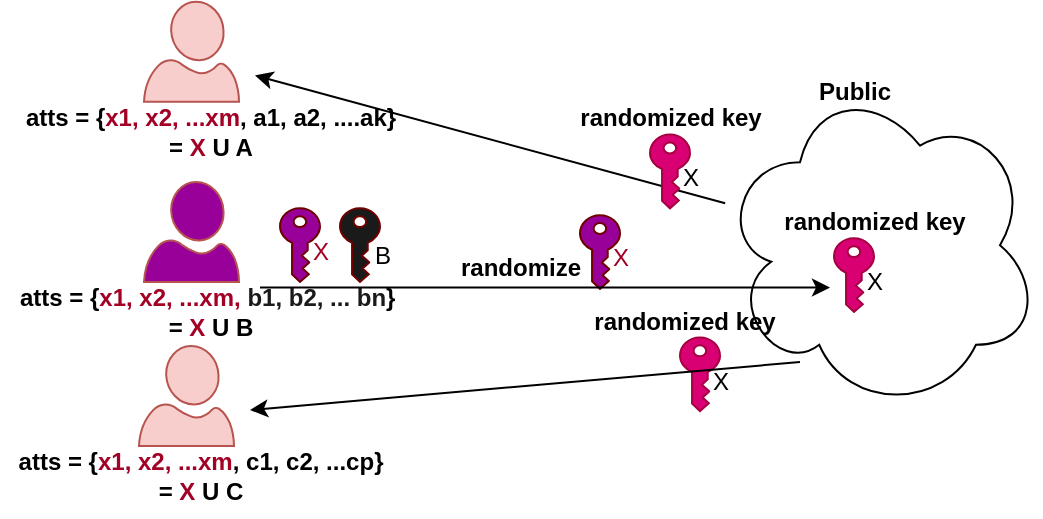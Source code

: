 <mxfile version="24.8.4">
  <diagram name="Page-1" id="0easuJHs2qrHBscQRiWS">
    <mxGraphModel dx="956" dy="551" grid="1" gridSize="10" guides="1" tooltips="1" connect="1" arrows="1" fold="1" page="1" pageScale="1" pageWidth="827" pageHeight="1169" math="0" shadow="0">
      <root>
        <mxCell id="0" />
        <mxCell id="1" parent="0" />
        <mxCell id="UF0n6Xu2Qbzrm_0WNL3c-2" value="" style="ellipse;shape=cloud;whiteSpace=wrap;html=1;" vertex="1" parent="1">
          <mxGeometry x="460" y="348.58" width="160" height="166" as="geometry" />
        </mxCell>
        <mxCell id="UF0n6Xu2Qbzrm_0WNL3c-3" value="" style="verticalLabelPosition=bottom;html=1;verticalAlign=top;align=center;strokeColor=#b85450;fillColor=#f8cecc;shape=mxgraph.azure.user;" vertex="1" parent="1">
          <mxGeometry x="172" y="309.86" width="47.5" height="50" as="geometry" />
        </mxCell>
        <mxCell id="UF0n6Xu2Qbzrm_0WNL3c-4" value="" style="verticalLabelPosition=bottom;html=1;verticalAlign=top;align=center;strokeColor=#b85450;fillColor=#990099;shape=mxgraph.azure.user;" vertex="1" parent="1">
          <mxGeometry x="172" y="400" width="47.5" height="50" as="geometry" />
        </mxCell>
        <mxCell id="UF0n6Xu2Qbzrm_0WNL3c-5" value="" style="verticalLabelPosition=bottom;html=1;verticalAlign=top;align=center;strokeColor=#b85450;fillColor=#f8cecc;shape=mxgraph.azure.user;" vertex="1" parent="1">
          <mxGeometry x="169.5" y="482" width="47.5" height="50" as="geometry" />
        </mxCell>
        <mxCell id="UF0n6Xu2Qbzrm_0WNL3c-9" value="atts = {&lt;span&gt;&lt;font color=&quot;#a20025&quot;&gt;x1, x2, ...xm, &lt;/font&gt;&lt;font color=&quot;#1a1a1a&quot;&gt;b1, b2, ... bn&lt;/font&gt;&lt;/span&gt;}&amp;nbsp;&lt;div&gt;= &lt;font color=&quot;#a20025&quot;&gt;X&lt;/font&gt; U B&lt;/div&gt;" style="text;html=1;align=center;verticalAlign=middle;resizable=0;points=[];autosize=1;strokeColor=none;fillColor=none;fontStyle=1" vertex="1" parent="1">
          <mxGeometry x="100" y="445" width="210" height="40" as="geometry" />
        </mxCell>
        <mxCell id="UF0n6Xu2Qbzrm_0WNL3c-12" value="" style="sketch=0;pointerEvents=1;shadow=0;dashed=0;html=1;strokeColor=#6F0000;labelPosition=center;verticalLabelPosition=bottom;verticalAlign=top;outlineConnect=0;align=center;shape=mxgraph.office.security.key_permissions;fillColor=#990099;rotation=0;fontColor=#ffffff;" vertex="1" parent="1">
          <mxGeometry x="240" y="413.15" width="20" height="36.85" as="geometry" />
        </mxCell>
        <mxCell id="UF0n6Xu2Qbzrm_0WNL3c-28" value="atts = {&lt;font color=&quot;#a20025&quot;&gt;&lt;span&gt;x1, x2, ...xm&lt;/span&gt;&lt;/font&gt;, c1, c2, ...cp}&lt;div&gt;= &lt;font color=&quot;#a20025&quot;&gt;X&lt;/font&gt; U C&lt;/div&gt;" style="text;html=1;align=center;verticalAlign=middle;resizable=0;points=[];autosize=1;strokeColor=none;fillColor=none;fontStyle=1" vertex="1" parent="1">
          <mxGeometry x="100" y="527" width="200" height="40" as="geometry" />
        </mxCell>
        <mxCell id="UF0n6Xu2Qbzrm_0WNL3c-30" value="atts = {&lt;font color=&quot;#a20025&quot;&gt;&lt;span&gt;x1, x2, ...xm&lt;/span&gt;&lt;/font&gt;, a1, a2, ....ak}&lt;div&gt;= &lt;font color=&quot;#a20025&quot;&gt;X&lt;/font&gt; U A&lt;/div&gt;" style="text;html=1;align=center;verticalAlign=middle;resizable=0;points=[];autosize=1;strokeColor=none;fillColor=none;fontStyle=1" vertex="1" parent="1">
          <mxGeometry x="105" y="354.86" width="200" height="40" as="geometry" />
        </mxCell>
        <mxCell id="UF0n6Xu2Qbzrm_0WNL3c-32" value="&lt;font color=&quot;#a20025&quot;&gt;X&lt;/font&gt;" style="text;html=1;align=center;verticalAlign=middle;resizable=0;points=[];autosize=1;strokeColor=none;fillColor=none;" vertex="1" parent="1">
          <mxGeometry x="245" y="420" width="30" height="30" as="geometry" />
        </mxCell>
        <mxCell id="UF0n6Xu2Qbzrm_0WNL3c-33" value="" style="sketch=0;pointerEvents=1;shadow=0;dashed=0;html=1;strokeColor=#6F0000;labelPosition=center;verticalLabelPosition=bottom;verticalAlign=top;outlineConnect=0;align=center;shape=mxgraph.office.security.key_permissions;fillColor=#1A1A1A;rotation=0;fontColor=#ffffff;" vertex="1" parent="1">
          <mxGeometry x="270" y="413.15" width="20" height="36.85" as="geometry" />
        </mxCell>
        <mxCell id="UF0n6Xu2Qbzrm_0WNL3c-34" value="B" style="text;html=1;align=center;verticalAlign=middle;resizable=0;points=[];autosize=1;strokeColor=none;fillColor=none;" vertex="1" parent="1">
          <mxGeometry x="276" y="422" width="30" height="30" as="geometry" />
        </mxCell>
        <mxCell id="UF0n6Xu2Qbzrm_0WNL3c-37" value="" style="sketch=0;pointerEvents=1;shadow=0;dashed=0;html=1;strokeColor=#A50040;labelPosition=center;verticalLabelPosition=bottom;verticalAlign=top;outlineConnect=0;align=center;shape=mxgraph.office.security.key_permissions;fillColor=#d80073;rotation=0;fontColor=#ffffff;" vertex="1" parent="1">
          <mxGeometry x="517" y="428.15" width="20" height="36.85" as="geometry" />
        </mxCell>
        <mxCell id="UF0n6Xu2Qbzrm_0WNL3c-38" value="X" style="text;html=1;align=center;verticalAlign=middle;resizable=0;points=[];autosize=1;strokeColor=none;fillColor=none;" vertex="1" parent="1">
          <mxGeometry x="522" y="435" width="30" height="30" as="geometry" />
        </mxCell>
        <mxCell id="UF0n6Xu2Qbzrm_0WNL3c-39" value="Public" style="text;html=1;align=center;verticalAlign=middle;resizable=0;points=[];autosize=1;strokeColor=none;fillColor=none;fontStyle=1" vertex="1" parent="1">
          <mxGeometry x="497" y="340" width="60" height="30" as="geometry" />
        </mxCell>
        <mxCell id="UF0n6Xu2Qbzrm_0WNL3c-41" value="randomized key" style="text;html=1;align=center;verticalAlign=middle;resizable=0;points=[];autosize=1;strokeColor=none;fillColor=none;fontStyle=1" vertex="1" parent="1">
          <mxGeometry x="482" y="405" width="110" height="30" as="geometry" />
        </mxCell>
        <mxCell id="UF0n6Xu2Qbzrm_0WNL3c-47" value="" style="endArrow=classic;html=1;rounded=0;" edge="1" parent="1" source="UF0n6Xu2Qbzrm_0WNL3c-2">
          <mxGeometry width="50" height="50" relative="1" as="geometry">
            <mxPoint x="542" y="429" as="sourcePoint" />
            <mxPoint x="227.5" y="346.73" as="targetPoint" />
          </mxGeometry>
        </mxCell>
        <mxCell id="UF0n6Xu2Qbzrm_0WNL3c-48" value="" style="sketch=0;pointerEvents=1;shadow=0;dashed=0;html=1;strokeColor=#A50040;labelPosition=center;verticalLabelPosition=bottom;verticalAlign=top;outlineConnect=0;align=center;shape=mxgraph.office.security.key_permissions;fillColor=#d80073;rotation=0;fontColor=#ffffff;" vertex="1" parent="1">
          <mxGeometry x="425" y="376.3" width="20" height="36.85" as="geometry" />
        </mxCell>
        <mxCell id="UF0n6Xu2Qbzrm_0WNL3c-49" value="X" style="text;html=1;align=center;verticalAlign=middle;resizable=0;points=[];autosize=1;strokeColor=none;fillColor=none;" vertex="1" parent="1">
          <mxGeometry x="430" y="383.15" width="30" height="30" as="geometry" />
        </mxCell>
        <mxCell id="UF0n6Xu2Qbzrm_0WNL3c-50" value="" style="sketch=0;pointerEvents=1;shadow=0;dashed=0;html=1;strokeColor=#A50040;labelPosition=center;verticalLabelPosition=bottom;verticalAlign=top;outlineConnect=0;align=center;shape=mxgraph.office.security.key_permissions;fillColor=#d80073;rotation=0;fontColor=#ffffff;" vertex="1" parent="1">
          <mxGeometry x="440" y="477.73" width="20" height="36.85" as="geometry" />
        </mxCell>
        <mxCell id="UF0n6Xu2Qbzrm_0WNL3c-51" value="X" style="text;html=1;align=center;verticalAlign=middle;resizable=0;points=[];autosize=1;strokeColor=none;fillColor=none;" vertex="1" parent="1">
          <mxGeometry x="445" y="484.58" width="30" height="30" as="geometry" />
        </mxCell>
        <mxCell id="UF0n6Xu2Qbzrm_0WNL3c-52" value="" style="endArrow=classic;html=1;rounded=0;" edge="1" parent="1">
          <mxGeometry width="50" height="50" relative="1" as="geometry">
            <mxPoint x="500" y="490" as="sourcePoint" />
            <mxPoint x="225" y="514" as="targetPoint" />
          </mxGeometry>
        </mxCell>
        <mxCell id="UF0n6Xu2Qbzrm_0WNL3c-53" value="" style="sketch=0;pointerEvents=1;shadow=0;dashed=0;html=1;strokeColor=#6F0000;labelPosition=center;verticalLabelPosition=bottom;verticalAlign=top;outlineConnect=0;align=center;shape=mxgraph.office.security.key_permissions;fillColor=#990099;rotation=0;fontColor=#ffffff;" vertex="1" parent="1">
          <mxGeometry x="390" y="416.57" width="20" height="36.85" as="geometry" />
        </mxCell>
        <mxCell id="UF0n6Xu2Qbzrm_0WNL3c-54" value="&lt;font color=&quot;#a20025&quot;&gt;X&lt;/font&gt;" style="text;html=1;align=center;verticalAlign=middle;resizable=0;points=[];autosize=1;strokeColor=none;fillColor=none;" vertex="1" parent="1">
          <mxGeometry x="395" y="423.42" width="30" height="30" as="geometry" />
        </mxCell>
        <mxCell id="UF0n6Xu2Qbzrm_0WNL3c-55" value="" style="endArrow=classic;html=1;rounded=0;" edge="1" parent="1">
          <mxGeometry width="50" height="50" relative="1" as="geometry">
            <mxPoint x="230" y="452.75" as="sourcePoint" />
            <mxPoint x="515" y="452.75" as="targetPoint" />
          </mxGeometry>
        </mxCell>
        <mxCell id="UF0n6Xu2Qbzrm_0WNL3c-56" value="randomized key" style="text;html=1;align=center;verticalAlign=middle;resizable=0;points=[];autosize=1;strokeColor=none;fillColor=none;fontStyle=1" vertex="1" parent="1">
          <mxGeometry x="387" y="454.58" width="110" height="30" as="geometry" />
        </mxCell>
        <mxCell id="UF0n6Xu2Qbzrm_0WNL3c-57" value="randomized key" style="text;html=1;align=center;verticalAlign=middle;resizable=0;points=[];autosize=1;strokeColor=none;fillColor=none;fontStyle=1" vertex="1" parent="1">
          <mxGeometry x="380" y="353.15" width="110" height="30" as="geometry" />
        </mxCell>
        <mxCell id="UF0n6Xu2Qbzrm_0WNL3c-58" value="randomize" style="text;html=1;align=center;verticalAlign=middle;resizable=0;points=[];autosize=1;strokeColor=none;fillColor=none;fontStyle=1" vertex="1" parent="1">
          <mxGeometry x="320" y="428.15" width="80" height="30" as="geometry" />
        </mxCell>
      </root>
    </mxGraphModel>
  </diagram>
</mxfile>
